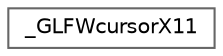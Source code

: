 digraph "类继承关系图"
{
 // LATEX_PDF_SIZE
  bgcolor="transparent";
  edge [fontname=Helvetica,fontsize=10,labelfontname=Helvetica,labelfontsize=10];
  node [fontname=Helvetica,fontsize=10,shape=box,height=0.2,width=0.4];
  rankdir="LR";
  Node0 [id="Node000000",label="_GLFWcursorX11",height=0.2,width=0.4,color="grey40", fillcolor="white", style="filled",URL="$struct___g_l_f_wcursor_x11.html",tooltip=" "];
}
